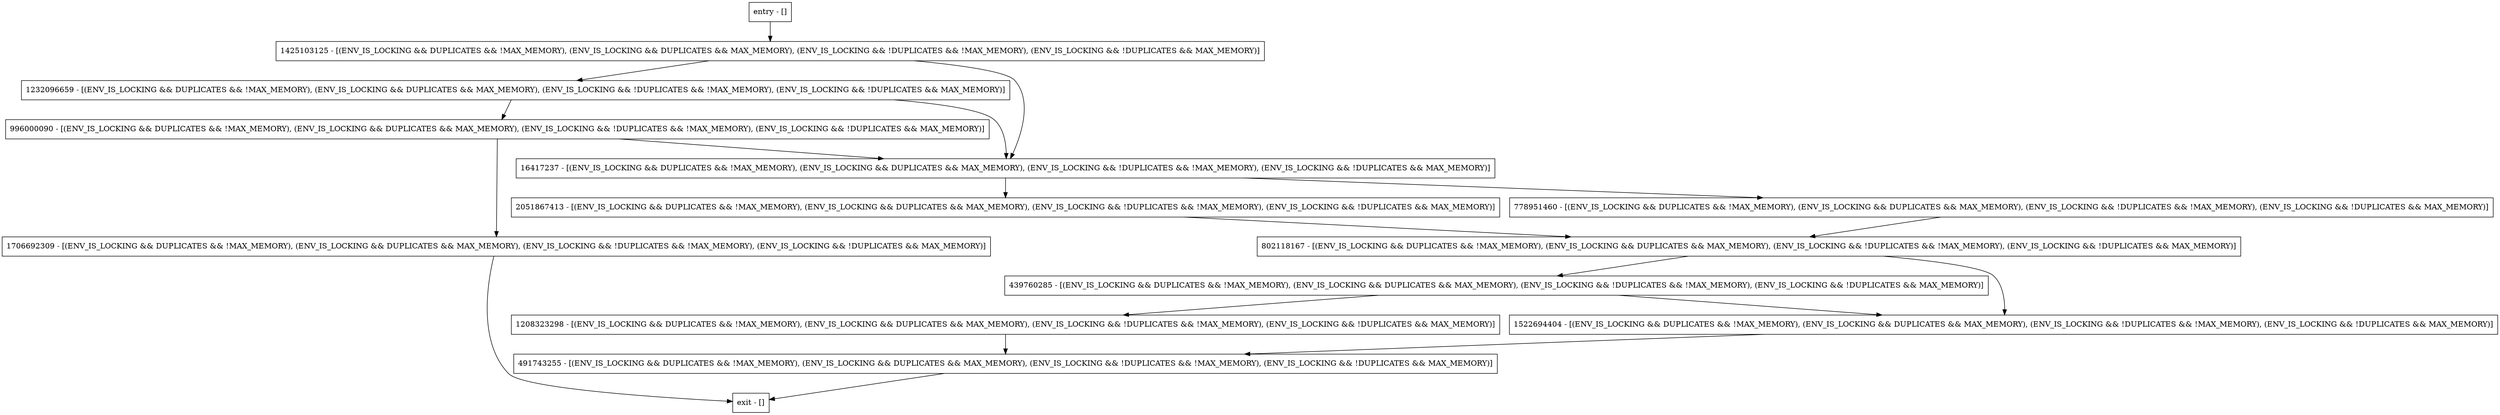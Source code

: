 digraph <init> {
node [shape=record];
491743255 [label="491743255 - [(ENV_IS_LOCKING && DUPLICATES && !MAX_MEMORY), (ENV_IS_LOCKING && DUPLICATES && MAX_MEMORY), (ENV_IS_LOCKING && !DUPLICATES && !MAX_MEMORY), (ENV_IS_LOCKING && !DUPLICATES && MAX_MEMORY)]"];
778951460 [label="778951460 - [(ENV_IS_LOCKING && DUPLICATES && !MAX_MEMORY), (ENV_IS_LOCKING && DUPLICATES && MAX_MEMORY), (ENV_IS_LOCKING && !DUPLICATES && !MAX_MEMORY), (ENV_IS_LOCKING && !DUPLICATES && MAX_MEMORY)]"];
802118167 [label="802118167 - [(ENV_IS_LOCKING && DUPLICATES && !MAX_MEMORY), (ENV_IS_LOCKING && DUPLICATES && MAX_MEMORY), (ENV_IS_LOCKING && !DUPLICATES && !MAX_MEMORY), (ENV_IS_LOCKING && !DUPLICATES && MAX_MEMORY)]"];
1522694404 [label="1522694404 - [(ENV_IS_LOCKING && DUPLICATES && !MAX_MEMORY), (ENV_IS_LOCKING && DUPLICATES && MAX_MEMORY), (ENV_IS_LOCKING && !DUPLICATES && !MAX_MEMORY), (ENV_IS_LOCKING && !DUPLICATES && MAX_MEMORY)]"];
1208323298 [label="1208323298 - [(ENV_IS_LOCKING && DUPLICATES && !MAX_MEMORY), (ENV_IS_LOCKING && DUPLICATES && MAX_MEMORY), (ENV_IS_LOCKING && !DUPLICATES && !MAX_MEMORY), (ENV_IS_LOCKING && !DUPLICATES && MAX_MEMORY)]"];
1232096659 [label="1232096659 - [(ENV_IS_LOCKING && DUPLICATES && !MAX_MEMORY), (ENV_IS_LOCKING && DUPLICATES && MAX_MEMORY), (ENV_IS_LOCKING && !DUPLICATES && !MAX_MEMORY), (ENV_IS_LOCKING && !DUPLICATES && MAX_MEMORY)]"];
2051867413 [label="2051867413 - [(ENV_IS_LOCKING && DUPLICATES && !MAX_MEMORY), (ENV_IS_LOCKING && DUPLICATES && MAX_MEMORY), (ENV_IS_LOCKING && !DUPLICATES && !MAX_MEMORY), (ENV_IS_LOCKING && !DUPLICATES && MAX_MEMORY)]"];
entry [label="entry - []"];
exit [label="exit - []"];
1425103125 [label="1425103125 - [(ENV_IS_LOCKING && DUPLICATES && !MAX_MEMORY), (ENV_IS_LOCKING && DUPLICATES && MAX_MEMORY), (ENV_IS_LOCKING && !DUPLICATES && !MAX_MEMORY), (ENV_IS_LOCKING && !DUPLICATES && MAX_MEMORY)]"];
1706692309 [label="1706692309 - [(ENV_IS_LOCKING && DUPLICATES && !MAX_MEMORY), (ENV_IS_LOCKING && DUPLICATES && MAX_MEMORY), (ENV_IS_LOCKING && !DUPLICATES && !MAX_MEMORY), (ENV_IS_LOCKING && !DUPLICATES && MAX_MEMORY)]"];
16417237 [label="16417237 - [(ENV_IS_LOCKING && DUPLICATES && !MAX_MEMORY), (ENV_IS_LOCKING && DUPLICATES && MAX_MEMORY), (ENV_IS_LOCKING && !DUPLICATES && !MAX_MEMORY), (ENV_IS_LOCKING && !DUPLICATES && MAX_MEMORY)]"];
439760285 [label="439760285 - [(ENV_IS_LOCKING && DUPLICATES && !MAX_MEMORY), (ENV_IS_LOCKING && DUPLICATES && MAX_MEMORY), (ENV_IS_LOCKING && !DUPLICATES && !MAX_MEMORY), (ENV_IS_LOCKING && !DUPLICATES && MAX_MEMORY)]"];
996000090 [label="996000090 - [(ENV_IS_LOCKING && DUPLICATES && !MAX_MEMORY), (ENV_IS_LOCKING && DUPLICATES && MAX_MEMORY), (ENV_IS_LOCKING && !DUPLICATES && !MAX_MEMORY), (ENV_IS_LOCKING && !DUPLICATES && MAX_MEMORY)]"];
entry;
exit;
491743255 -> exit;
778951460 -> 802118167;
802118167 -> 1522694404;
802118167 -> 439760285;
1522694404 -> 491743255;
1208323298 -> 491743255;
1232096659 -> 16417237;
1232096659 -> 996000090;
2051867413 -> 802118167;
entry -> 1425103125;
1425103125 -> 16417237;
1425103125 -> 1232096659;
1706692309 -> exit;
16417237 -> 778951460;
16417237 -> 2051867413;
439760285 -> 1522694404;
439760285 -> 1208323298;
996000090 -> 1706692309;
996000090 -> 16417237;
}
